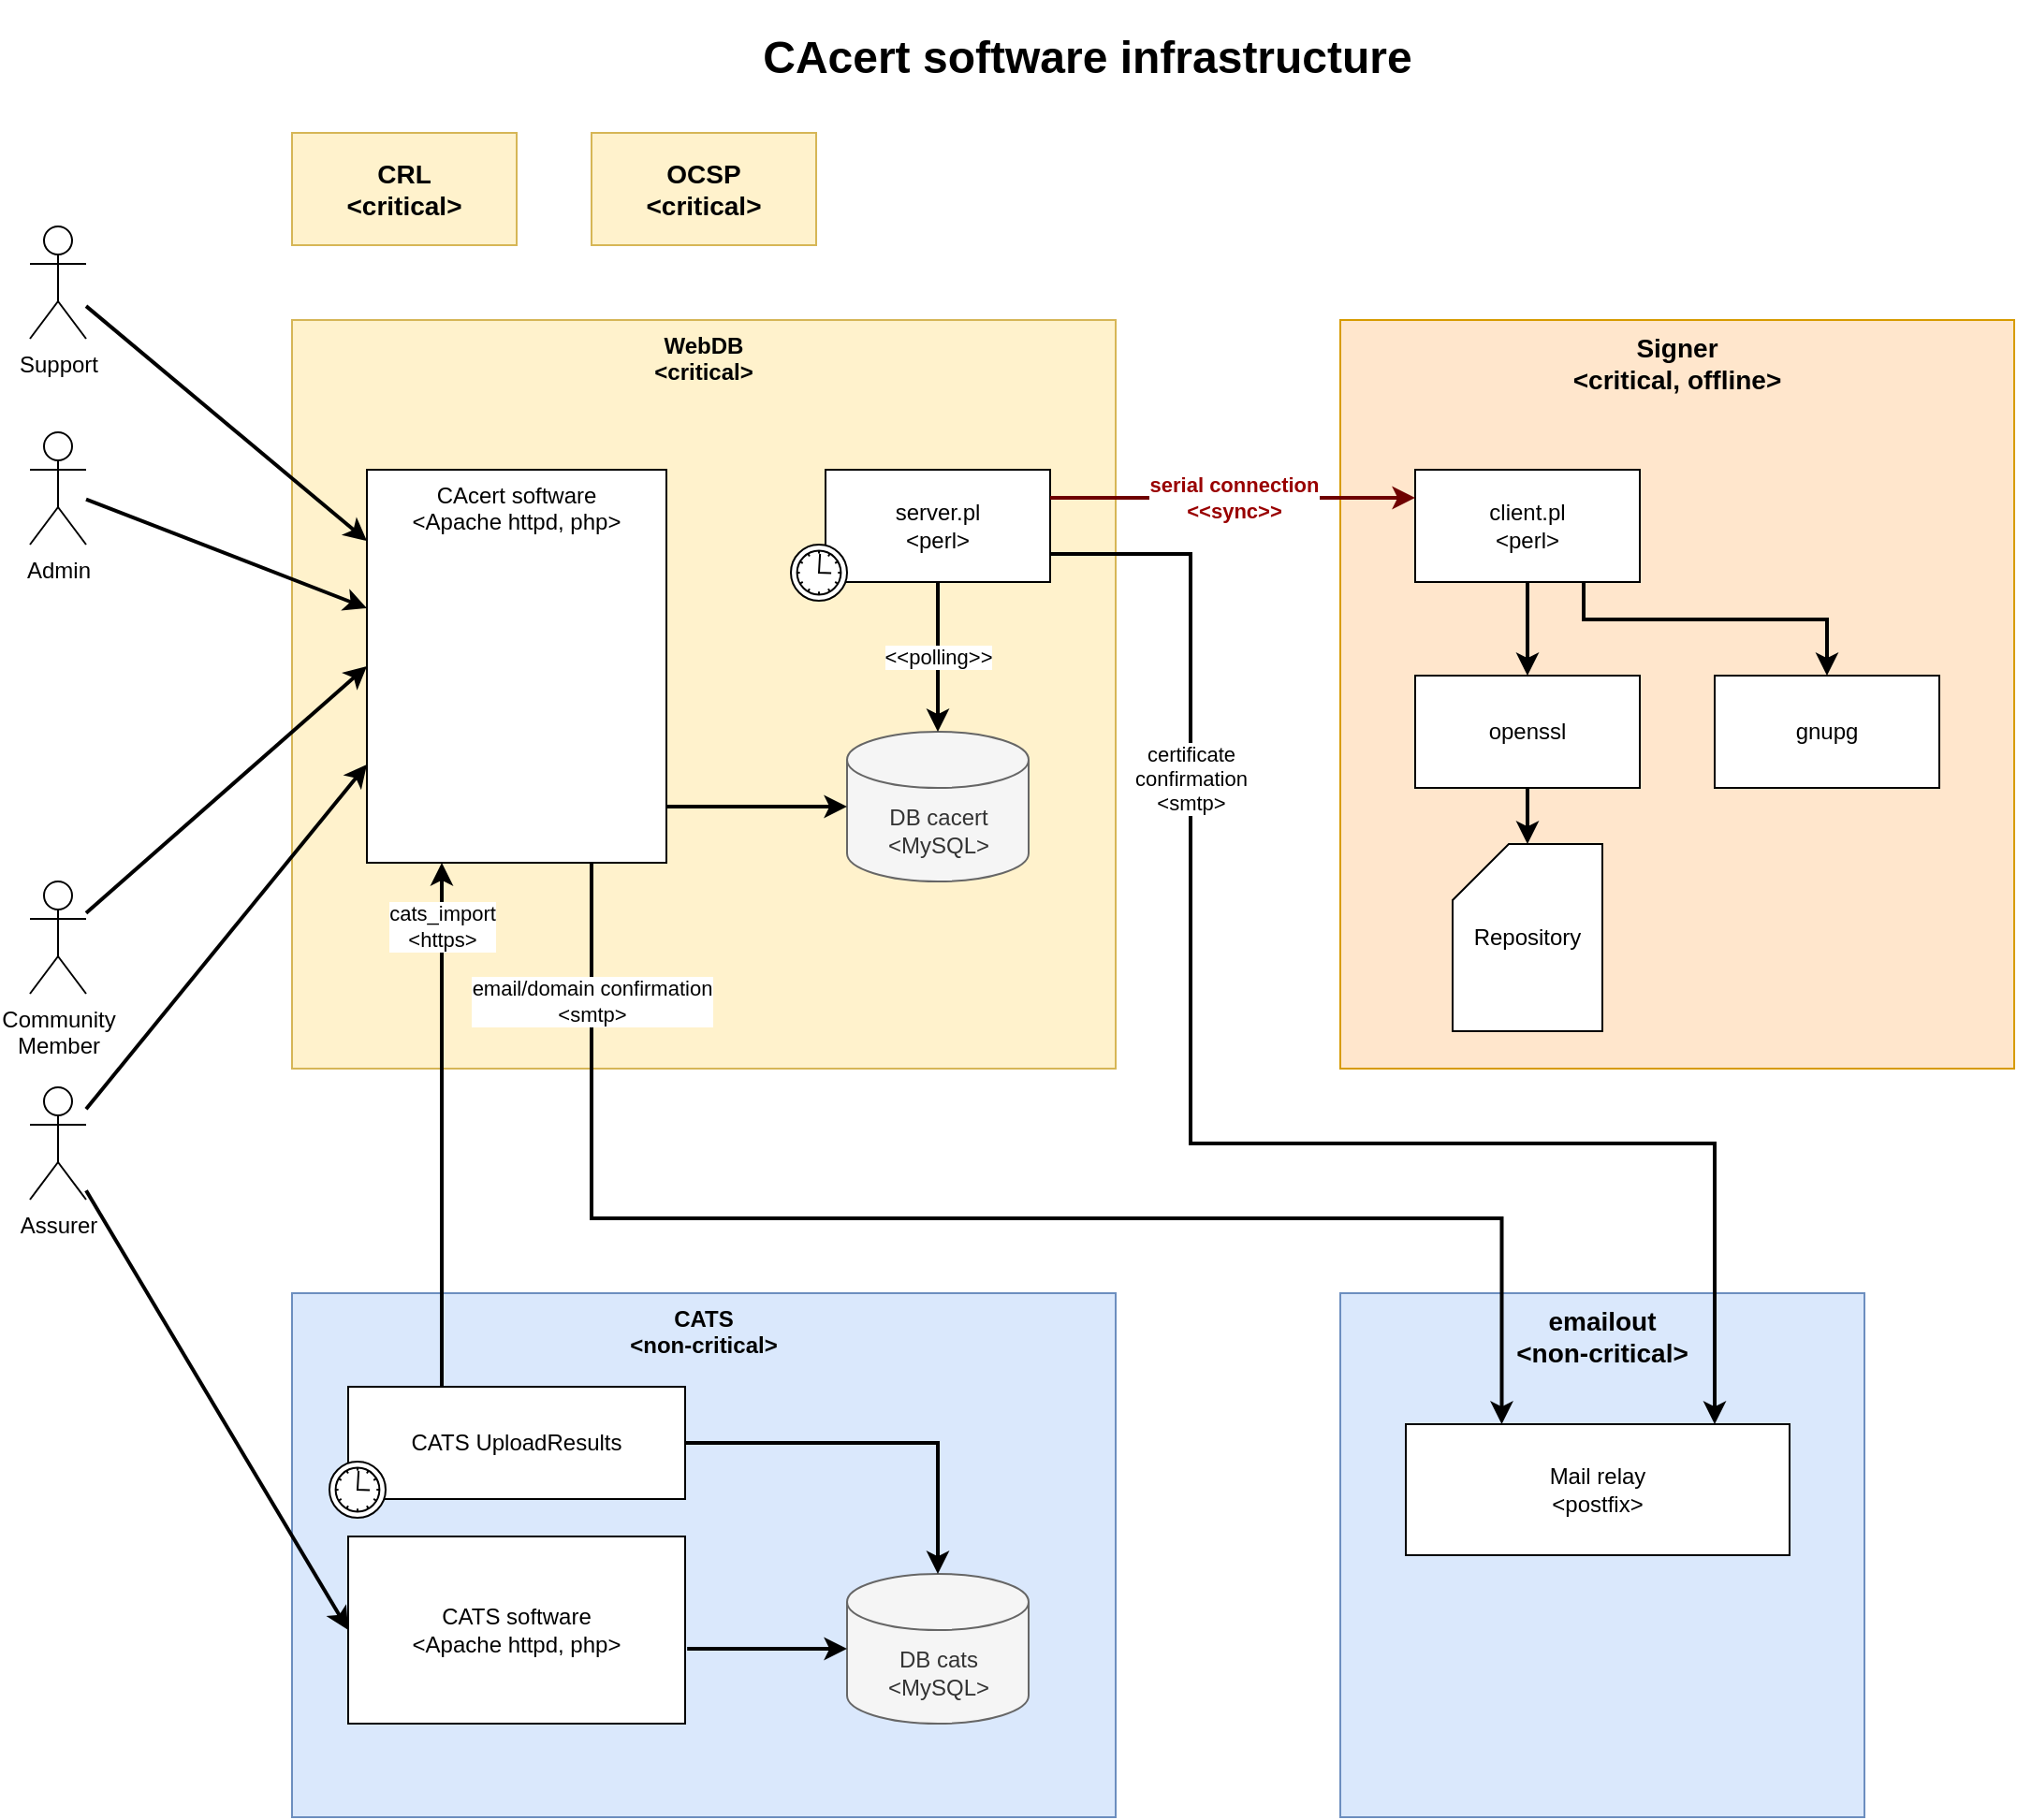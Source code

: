 <mxfile version="13.9.9" type="device"><diagram name="Page-1" id="e3a06f82-3646-2815-327d-82caf3d4e204"><mxGraphModel dx="1422" dy="2091" grid="1" gridSize="10" guides="1" tooltips="1" connect="1" arrows="1" fold="1" page="1" pageScale="1.5" pageWidth="1169" pageHeight="826" background="none" math="0" shadow="0"><root><mxCell id="0" style=";html=1;"/><mxCell id="1" style=";html=1;" parent="0"/><mxCell id="Pm7YJkoox4TAmn_qhbTX-1" value="&lt;h1&gt;CAcert software infrastructure&lt;/h1&gt;" style="text;html=1;strokeColor=none;fillColor=none;align=center;verticalAlign=middle;whiteSpace=wrap;rounded=0;" vertex="1" parent="1"><mxGeometry x="720" width="370" height="40" as="geometry"/></mxCell><mxCell id="Pm7YJkoox4TAmn_qhbTX-20" value="Admin" style="shape=umlActor;verticalLabelPosition=bottom;verticalAlign=top;html=1;outlineConnect=0;" vertex="1" parent="1"><mxGeometry x="340" y="220" width="30" height="60" as="geometry"/></mxCell><mxCell id="Pm7YJkoox4TAmn_qhbTX-22" value="Support" style="shape=umlActor;verticalLabelPosition=bottom;verticalAlign=top;html=1;outlineConnect=0;" vertex="1" parent="1"><mxGeometry x="340" y="110" width="30" height="60" as="geometry"/></mxCell><mxCell id="Pm7YJkoox4TAmn_qhbTX-23" value="Community&lt;br&gt;Member" style="shape=umlActor;verticalLabelPosition=bottom;verticalAlign=top;html=1;outlineConnect=0;" vertex="1" parent="1"><mxGeometry x="340" y="460" width="30" height="60" as="geometry"/></mxCell><mxCell id="Pm7YJkoox4TAmn_qhbTX-24" value="Assurer" style="shape=umlActor;verticalLabelPosition=bottom;verticalAlign=top;html=1;outlineConnect=0;" vertex="1" parent="1"><mxGeometry x="340" y="570" width="30" height="60" as="geometry"/></mxCell><mxCell id="Pm7YJkoox4TAmn_qhbTX-54" value="" style="group" vertex="1" connectable="0" parent="1"><mxGeometry x="1040" y="680" width="280" height="280" as="geometry"/></mxCell><mxCell id="Pm7YJkoox4TAmn_qhbTX-38" value="emailout&lt;br style=&quot;font-size: 14px;&quot;&gt;&amp;lt;non-critical&amp;gt;" style="rounded=0;whiteSpace=wrap;html=1;fillColor=#dae8fc;strokeColor=#6c8ebf;verticalAlign=top;fontStyle=1;fontSize=14;" vertex="1" parent="Pm7YJkoox4TAmn_qhbTX-54"><mxGeometry width="280" height="280" as="geometry"/></mxCell><mxCell id="Pm7YJkoox4TAmn_qhbTX-40" value="Mail relay&lt;br&gt;&amp;lt;postfix&amp;gt;" style="rounded=0;whiteSpace=wrap;html=1;" vertex="1" parent="Pm7YJkoox4TAmn_qhbTX-54"><mxGeometry x="35" y="70" width="205" height="70" as="geometry"/></mxCell><mxCell id="Pm7YJkoox4TAmn_qhbTX-55" value="" style="group" vertex="1" connectable="0" parent="1"><mxGeometry x="480" y="680" width="440" height="280" as="geometry"/></mxCell><mxCell id="Pm7YJkoox4TAmn_qhbTX-33" value="CATS&lt;br&gt;&amp;lt;non-critical&amp;gt;" style="rounded=0;whiteSpace=wrap;html=1;verticalAlign=top;fillColor=#dae8fc;strokeColor=#6c8ebf;fontStyle=1" vertex="1" parent="Pm7YJkoox4TAmn_qhbTX-55"><mxGeometry width="440" height="280" as="geometry"/></mxCell><mxCell id="Pm7YJkoox4TAmn_qhbTX-35" value="CATS software&lt;br&gt;&amp;lt;Apache httpd, php&amp;gt;" style="rounded=0;whiteSpace=wrap;html=1;" vertex="1" parent="Pm7YJkoox4TAmn_qhbTX-55"><mxGeometry x="30" y="130" width="180" height="100" as="geometry"/></mxCell><mxCell id="Pm7YJkoox4TAmn_qhbTX-36" value="DB cats&lt;br&gt;&amp;lt;MySQL&amp;gt;" style="shape=cylinder3;whiteSpace=wrap;html=1;boundedLbl=1;backgroundOutline=1;size=15;fillColor=#f5f5f5;strokeColor=#666666;fontColor=#333333;" vertex="1" parent="Pm7YJkoox4TAmn_qhbTX-55"><mxGeometry x="296.5" y="150" width="97" height="80" as="geometry"/></mxCell><mxCell id="Pm7YJkoox4TAmn_qhbTX-45" value="CATS UploadResults" style="rounded=0;whiteSpace=wrap;html=1;" vertex="1" parent="Pm7YJkoox4TAmn_qhbTX-55"><mxGeometry x="30" y="50" width="180" height="60" as="geometry"/></mxCell><mxCell id="Pm7YJkoox4TAmn_qhbTX-37" style="edgeStyle=none;rounded=0;orthogonalLoop=1;jettySize=auto;html=1;startArrow=none;startFill=0;strokeWidth=2;exitX=1.006;exitY=0.6;exitDx=0;exitDy=0;exitPerimeter=0;" edge="1" parent="Pm7YJkoox4TAmn_qhbTX-55" source="Pm7YJkoox4TAmn_qhbTX-35" target="Pm7YJkoox4TAmn_qhbTX-36"><mxGeometry as="geometry"/></mxCell><mxCell id="Pm7YJkoox4TAmn_qhbTX-46" style="edgeStyle=orthogonalEdgeStyle;rounded=0;orthogonalLoop=1;jettySize=auto;html=1;startArrow=none;startFill=0;strokeWidth=2;" edge="1" parent="Pm7YJkoox4TAmn_qhbTX-55" source="Pm7YJkoox4TAmn_qhbTX-45" target="Pm7YJkoox4TAmn_qhbTX-36"><mxGeometry as="geometry"><mxPoint x="1200" y="780" as="targetPoint"/></mxGeometry></mxCell><mxCell id="Pm7YJkoox4TAmn_qhbTX-52" value="" style="shape=mxgraph.bpmn.shape;html=1;verticalLabelPosition=bottom;labelBackgroundColor=#ffffff;verticalAlign=top;align=center;perimeter=ellipsePerimeter;outlineConnect=0;outline=standard;symbol=timer;" vertex="1" parent="Pm7YJkoox4TAmn_qhbTX-55"><mxGeometry x="20" y="90" width="30" height="30" as="geometry"/></mxCell><mxCell id="Pm7YJkoox4TAmn_qhbTX-48" style="rounded=0;jumpStyle=arc;orthogonalLoop=1;jettySize=auto;html=1;entryX=0;entryY=0.5;entryDx=0;entryDy=0;startArrow=none;startFill=0;strokeWidth=2;" edge="1" parent="1" source="Pm7YJkoox4TAmn_qhbTX-24" target="Pm7YJkoox4TAmn_qhbTX-35"><mxGeometry relative="1" as="geometry"/></mxCell><mxCell id="Pm7YJkoox4TAmn_qhbTX-56" value="" style="group" vertex="1" connectable="0" parent="1"><mxGeometry x="480" y="160" width="440" height="400" as="geometry"/></mxCell><mxCell id="Pm7YJkoox4TAmn_qhbTX-5" value="WebDB&lt;br&gt;&amp;lt;critical&amp;gt;" style="rounded=0;whiteSpace=wrap;html=1;verticalAlign=top;fillColor=#fff2cc;strokeColor=#d6b656;fontStyle=1" vertex="1" parent="Pm7YJkoox4TAmn_qhbTX-56"><mxGeometry width="440" height="400" as="geometry"/></mxCell><mxCell id="Pm7YJkoox4TAmn_qhbTX-3" value="DB cacert&lt;br&gt;&amp;lt;MySQL&amp;gt;" style="shape=cylinder3;whiteSpace=wrap;html=1;boundedLbl=1;backgroundOutline=1;size=15;fillColor=#f5f5f5;strokeColor=#666666;fontColor=#333333;" vertex="1" parent="Pm7YJkoox4TAmn_qhbTX-56"><mxGeometry x="296.5" y="220" width="97" height="80" as="geometry"/></mxCell><mxCell id="Pm7YJkoox4TAmn_qhbTX-14" value="&amp;lt;&amp;lt;polling&amp;gt;&amp;gt;" style="rounded=0;orthogonalLoop=1;jettySize=auto;html=1;entryX=0.5;entryY=0;entryDx=0;entryDy=0;entryPerimeter=0;startArrow=none;startFill=0;strokeWidth=2;exitX=0.5;exitY=1;exitDx=0;exitDy=0;" edge="1" parent="Pm7YJkoox4TAmn_qhbTX-56" source="Pm7YJkoox4TAmn_qhbTX-12" target="Pm7YJkoox4TAmn_qhbTX-3"><mxGeometry relative="1" as="geometry"><mxPoint x="333" y="140" as="sourcePoint"/></mxGeometry></mxCell><mxCell id="Pm7YJkoox4TAmn_qhbTX-12" value="server.pl&lt;br&gt;&amp;lt;perl&amp;gt;" style="rounded=0;whiteSpace=wrap;html=1;" vertex="1" parent="Pm7YJkoox4TAmn_qhbTX-56"><mxGeometry x="285" y="80" width="120" height="60" as="geometry"/></mxCell><mxCell id="Pm7YJkoox4TAmn_qhbTX-19" style="edgeStyle=none;rounded=0;orthogonalLoop=1;jettySize=auto;html=1;entryX=0;entryY=0.5;entryDx=0;entryDy=0;entryPerimeter=0;startArrow=none;startFill=0;strokeWidth=2;" edge="1" parent="Pm7YJkoox4TAmn_qhbTX-56" target="Pm7YJkoox4TAmn_qhbTX-3"><mxGeometry relative="1" as="geometry"><mxPoint x="200" y="260" as="sourcePoint"/></mxGeometry></mxCell><mxCell id="Pm7YJkoox4TAmn_qhbTX-18" value="CAcert software&lt;br&gt;&amp;lt;Apache httpd, php&amp;gt;" style="rounded=0;whiteSpace=wrap;html=1;verticalAlign=top;" vertex="1" parent="Pm7YJkoox4TAmn_qhbTX-56"><mxGeometry x="40" y="80" width="160" height="210" as="geometry"/></mxCell><mxCell id="Pm7YJkoox4TAmn_qhbTX-51" value="" style="shape=mxgraph.bpmn.shape;html=1;verticalLabelPosition=bottom;labelBackgroundColor=#ffffff;verticalAlign=top;align=center;perimeter=ellipsePerimeter;outlineConnect=0;outline=standard;symbol=timer;" vertex="1" parent="Pm7YJkoox4TAmn_qhbTX-56"><mxGeometry x="266.5" y="120" width="30" height="30" as="geometry"/></mxCell><mxCell id="Pm7YJkoox4TAmn_qhbTX-42" value="certificate&lt;br&gt;confirmation&lt;br&gt;&amp;lt;smtp&amp;gt;" style="edgeStyle=orthogonalEdgeStyle;rounded=0;orthogonalLoop=1;jettySize=auto;elbow=vertical;html=1;startArrow=none;startFill=0;strokeWidth=2;exitX=1;exitY=0.75;exitDx=0;exitDy=0;" edge="1" parent="1" source="Pm7YJkoox4TAmn_qhbTX-12"><mxGeometry x="-0.525" relative="1" as="geometry"><mxPoint x="1240" y="750" as="targetPoint"/><Array as="points"><mxPoint x="960" y="285"/><mxPoint x="960" y="600"/><mxPoint x="1240" y="600"/><mxPoint x="1240" y="750"/></Array><mxPoint as="offset"/></mxGeometry></mxCell><mxCell id="Pm7YJkoox4TAmn_qhbTX-21" style="edgeStyle=none;rounded=0;orthogonalLoop=1;jettySize=auto;html=1;startArrow=none;startFill=0;strokeWidth=2;" edge="1" parent="1" source="Pm7YJkoox4TAmn_qhbTX-20" target="Pm7YJkoox4TAmn_qhbTX-18"><mxGeometry relative="1" as="geometry"><mxPoint x="510" y="300" as="targetPoint"/></mxGeometry></mxCell><mxCell id="Pm7YJkoox4TAmn_qhbTX-30" style="edgeStyle=none;rounded=0;orthogonalLoop=1;jettySize=auto;html=1;startArrow=none;startFill=0;strokeWidth=2;" edge="1" parent="1" source="Pm7YJkoox4TAmn_qhbTX-22" target="Pm7YJkoox4TAmn_qhbTX-18"><mxGeometry relative="1" as="geometry"/></mxCell><mxCell id="Pm7YJkoox4TAmn_qhbTX-29" value="" style="edgeStyle=none;rounded=0;orthogonalLoop=1;jettySize=auto;html=1;startArrow=none;startFill=0;strokeWidth=2;entryX=0;entryY=0.5;entryDx=0;entryDy=0;" edge="1" parent="1" source="Pm7YJkoox4TAmn_qhbTX-23" target="Pm7YJkoox4TAmn_qhbTX-18"><mxGeometry relative="1" as="geometry"/></mxCell><mxCell id="Pm7YJkoox4TAmn_qhbTX-25" style="edgeStyle=none;rounded=0;orthogonalLoop=1;jettySize=auto;html=1;entryX=0;entryY=0.75;entryDx=0;entryDy=0;startArrow=none;startFill=0;strokeWidth=2;" edge="1" parent="1" source="Pm7YJkoox4TAmn_qhbTX-24" target="Pm7YJkoox4TAmn_qhbTX-18"><mxGeometry relative="1" as="geometry"/></mxCell><mxCell id="Pm7YJkoox4TAmn_qhbTX-57" value="" style="group;fontSize=12;verticalAlign=top;" vertex="1" connectable="0" parent="1"><mxGeometry x="1040" y="160" width="360" height="400" as="geometry"/></mxCell><mxCell id="Pm7YJkoox4TAmn_qhbTX-6" value="Signer&lt;br style=&quot;font-size: 14px;&quot;&gt;&amp;lt;critical, offline&amp;gt;" style="rounded=0;whiteSpace=wrap;html=1;fillColor=#ffe6cc;strokeColor=#d79b00;fontStyle=1;verticalAlign=top;fontSize=14;" vertex="1" parent="Pm7YJkoox4TAmn_qhbTX-57"><mxGeometry width="360" height="400" as="geometry"/></mxCell><mxCell id="Pm7YJkoox4TAmn_qhbTX-7" value="client.pl&lt;br&gt;&amp;lt;perl&amp;gt;" style="rounded=0;whiteSpace=wrap;html=1;" vertex="1" parent="Pm7YJkoox4TAmn_qhbTX-57"><mxGeometry x="40" y="80" width="120" height="60" as="geometry"/></mxCell><mxCell id="Pm7YJkoox4TAmn_qhbTX-8" value="openssl" style="rounded=0;whiteSpace=wrap;html=1;" vertex="1" parent="Pm7YJkoox4TAmn_qhbTX-57"><mxGeometry x="40" y="190" width="120" height="60" as="geometry"/></mxCell><mxCell id="Pm7YJkoox4TAmn_qhbTX-15" style="edgeStyle=none;rounded=0;orthogonalLoop=1;jettySize=auto;html=1;startArrow=none;startFill=0;strokeWidth=2;" edge="1" parent="Pm7YJkoox4TAmn_qhbTX-57" source="Pm7YJkoox4TAmn_qhbTX-7" target="Pm7YJkoox4TAmn_qhbTX-8"><mxGeometry relative="1" as="geometry"/></mxCell><mxCell id="Pm7YJkoox4TAmn_qhbTX-10" value="Repository" style="shape=card;whiteSpace=wrap;html=1;" vertex="1" parent="Pm7YJkoox4TAmn_qhbTX-57"><mxGeometry x="60" y="280" width="80" height="100" as="geometry"/></mxCell><mxCell id="Pm7YJkoox4TAmn_qhbTX-16" style="edgeStyle=none;rounded=0;orthogonalLoop=1;jettySize=auto;html=1;startArrow=none;startFill=0;strokeWidth=2;" edge="1" parent="Pm7YJkoox4TAmn_qhbTX-57" source="Pm7YJkoox4TAmn_qhbTX-8" target="Pm7YJkoox4TAmn_qhbTX-10"><mxGeometry relative="1" as="geometry"/></mxCell><mxCell id="Pm7YJkoox4TAmn_qhbTX-43" value="gnupg" style="rounded=0;whiteSpace=wrap;html=1;" vertex="1" parent="Pm7YJkoox4TAmn_qhbTX-57"><mxGeometry x="200" y="190" width="120" height="60" as="geometry"/></mxCell><mxCell id="Pm7YJkoox4TAmn_qhbTX-44" style="edgeStyle=orthogonalEdgeStyle;rounded=0;orthogonalLoop=1;jettySize=auto;html=1;entryX=0.5;entryY=0;entryDx=0;entryDy=0;startArrow=none;startFill=0;strokeWidth=2;exitX=0.75;exitY=1;exitDx=0;exitDy=0;" edge="1" parent="Pm7YJkoox4TAmn_qhbTX-57" source="Pm7YJkoox4TAmn_qhbTX-7" target="Pm7YJkoox4TAmn_qhbTX-43"><mxGeometry relative="1" as="geometry"><Array as="points"><mxPoint x="130" y="160"/><mxPoint x="260" y="160"/></Array></mxGeometry></mxCell><mxCell id="Pm7YJkoox4TAmn_qhbTX-13" value="serial connection&lt;br&gt;&amp;lt;&amp;lt;sync&amp;gt;&amp;gt;" style="edgeStyle=orthogonalEdgeStyle;rounded=0;orthogonalLoop=1;jettySize=auto;html=1;startArrow=none;startFill=0;strokeWidth=2;exitX=1;exitY=0.25;exitDx=0;exitDy=0;entryX=0;entryY=0.25;entryDx=0;entryDy=0;fillColor=#a20025;strokeColor=#6F0000;fontColor=#990000;fontStyle=1" edge="1" parent="1" source="Pm7YJkoox4TAmn_qhbTX-12" target="Pm7YJkoox4TAmn_qhbTX-7"><mxGeometry relative="1" as="geometry"/></mxCell><mxCell id="Pm7YJkoox4TAmn_qhbTX-41" value="email/domain confirmation&lt;br&gt;&amp;lt;smtp&amp;gt;" style="edgeStyle=elbowEdgeStyle;rounded=0;orthogonalLoop=1;jettySize=auto;html=1;entryX=0.25;entryY=0;entryDx=0;entryDy=0;startArrow=none;startFill=0;strokeWidth=2;horizontal=1;elbow=vertical;exitX=0.75;exitY=1;exitDx=0;exitDy=0;" edge="1" parent="1" source="Pm7YJkoox4TAmn_qhbTX-18" target="Pm7YJkoox4TAmn_qhbTX-40"><mxGeometry x="-0.812" relative="1" as="geometry"><Array as="points"><mxPoint x="900" y="640"/><mxPoint x="610" y="610"/><mxPoint x="1080" y="620"/><mxPoint x="990" y="600"/></Array><mxPoint as="offset"/></mxGeometry></mxCell><mxCell id="Pm7YJkoox4TAmn_qhbTX-47" value="cats_import&lt;br&gt;&amp;lt;https&amp;gt;" style="edgeStyle=orthogonalEdgeStyle;rounded=0;orthogonalLoop=1;jettySize=auto;html=1;startArrow=none;startFill=0;strokeWidth=2;jumpStyle=arc;" edge="1" parent="1" source="Pm7YJkoox4TAmn_qhbTX-45" target="Pm7YJkoox4TAmn_qhbTX-18"><mxGeometry x="0.76" relative="1" as="geometry"><Array as="points"><mxPoint x="560" y="580"/><mxPoint x="560" y="580"/></Array><mxPoint as="offset"/></mxGeometry></mxCell><mxCell id="Pm7YJkoox4TAmn_qhbTX-58" value="&lt;font color=&quot;#000000&quot;&gt;&lt;b&gt;CRL&lt;br&gt;&amp;lt;critical&amp;gt;&lt;br&gt;&lt;/b&gt;&lt;/font&gt;" style="rounded=0;whiteSpace=wrap;html=1;fontSize=14;fillColor=#fff2cc;strokeColor=#d6b656;" vertex="1" parent="1"><mxGeometry x="480" y="60" width="120" height="60" as="geometry"/></mxCell><mxCell id="Pm7YJkoox4TAmn_qhbTX-59" value="&lt;font color=&quot;#000000&quot;&gt;&lt;b&gt;OCSP&lt;br&gt;&amp;lt;critical&amp;gt;&lt;br&gt;&lt;/b&gt;&lt;/font&gt;" style="rounded=0;whiteSpace=wrap;html=1;fontSize=14;fillColor=#fff2cc;strokeColor=#d6b656;" vertex="1" parent="1"><mxGeometry x="640" y="60" width="120" height="60" as="geometry"/></mxCell></root></mxGraphModel></diagram></mxfile>